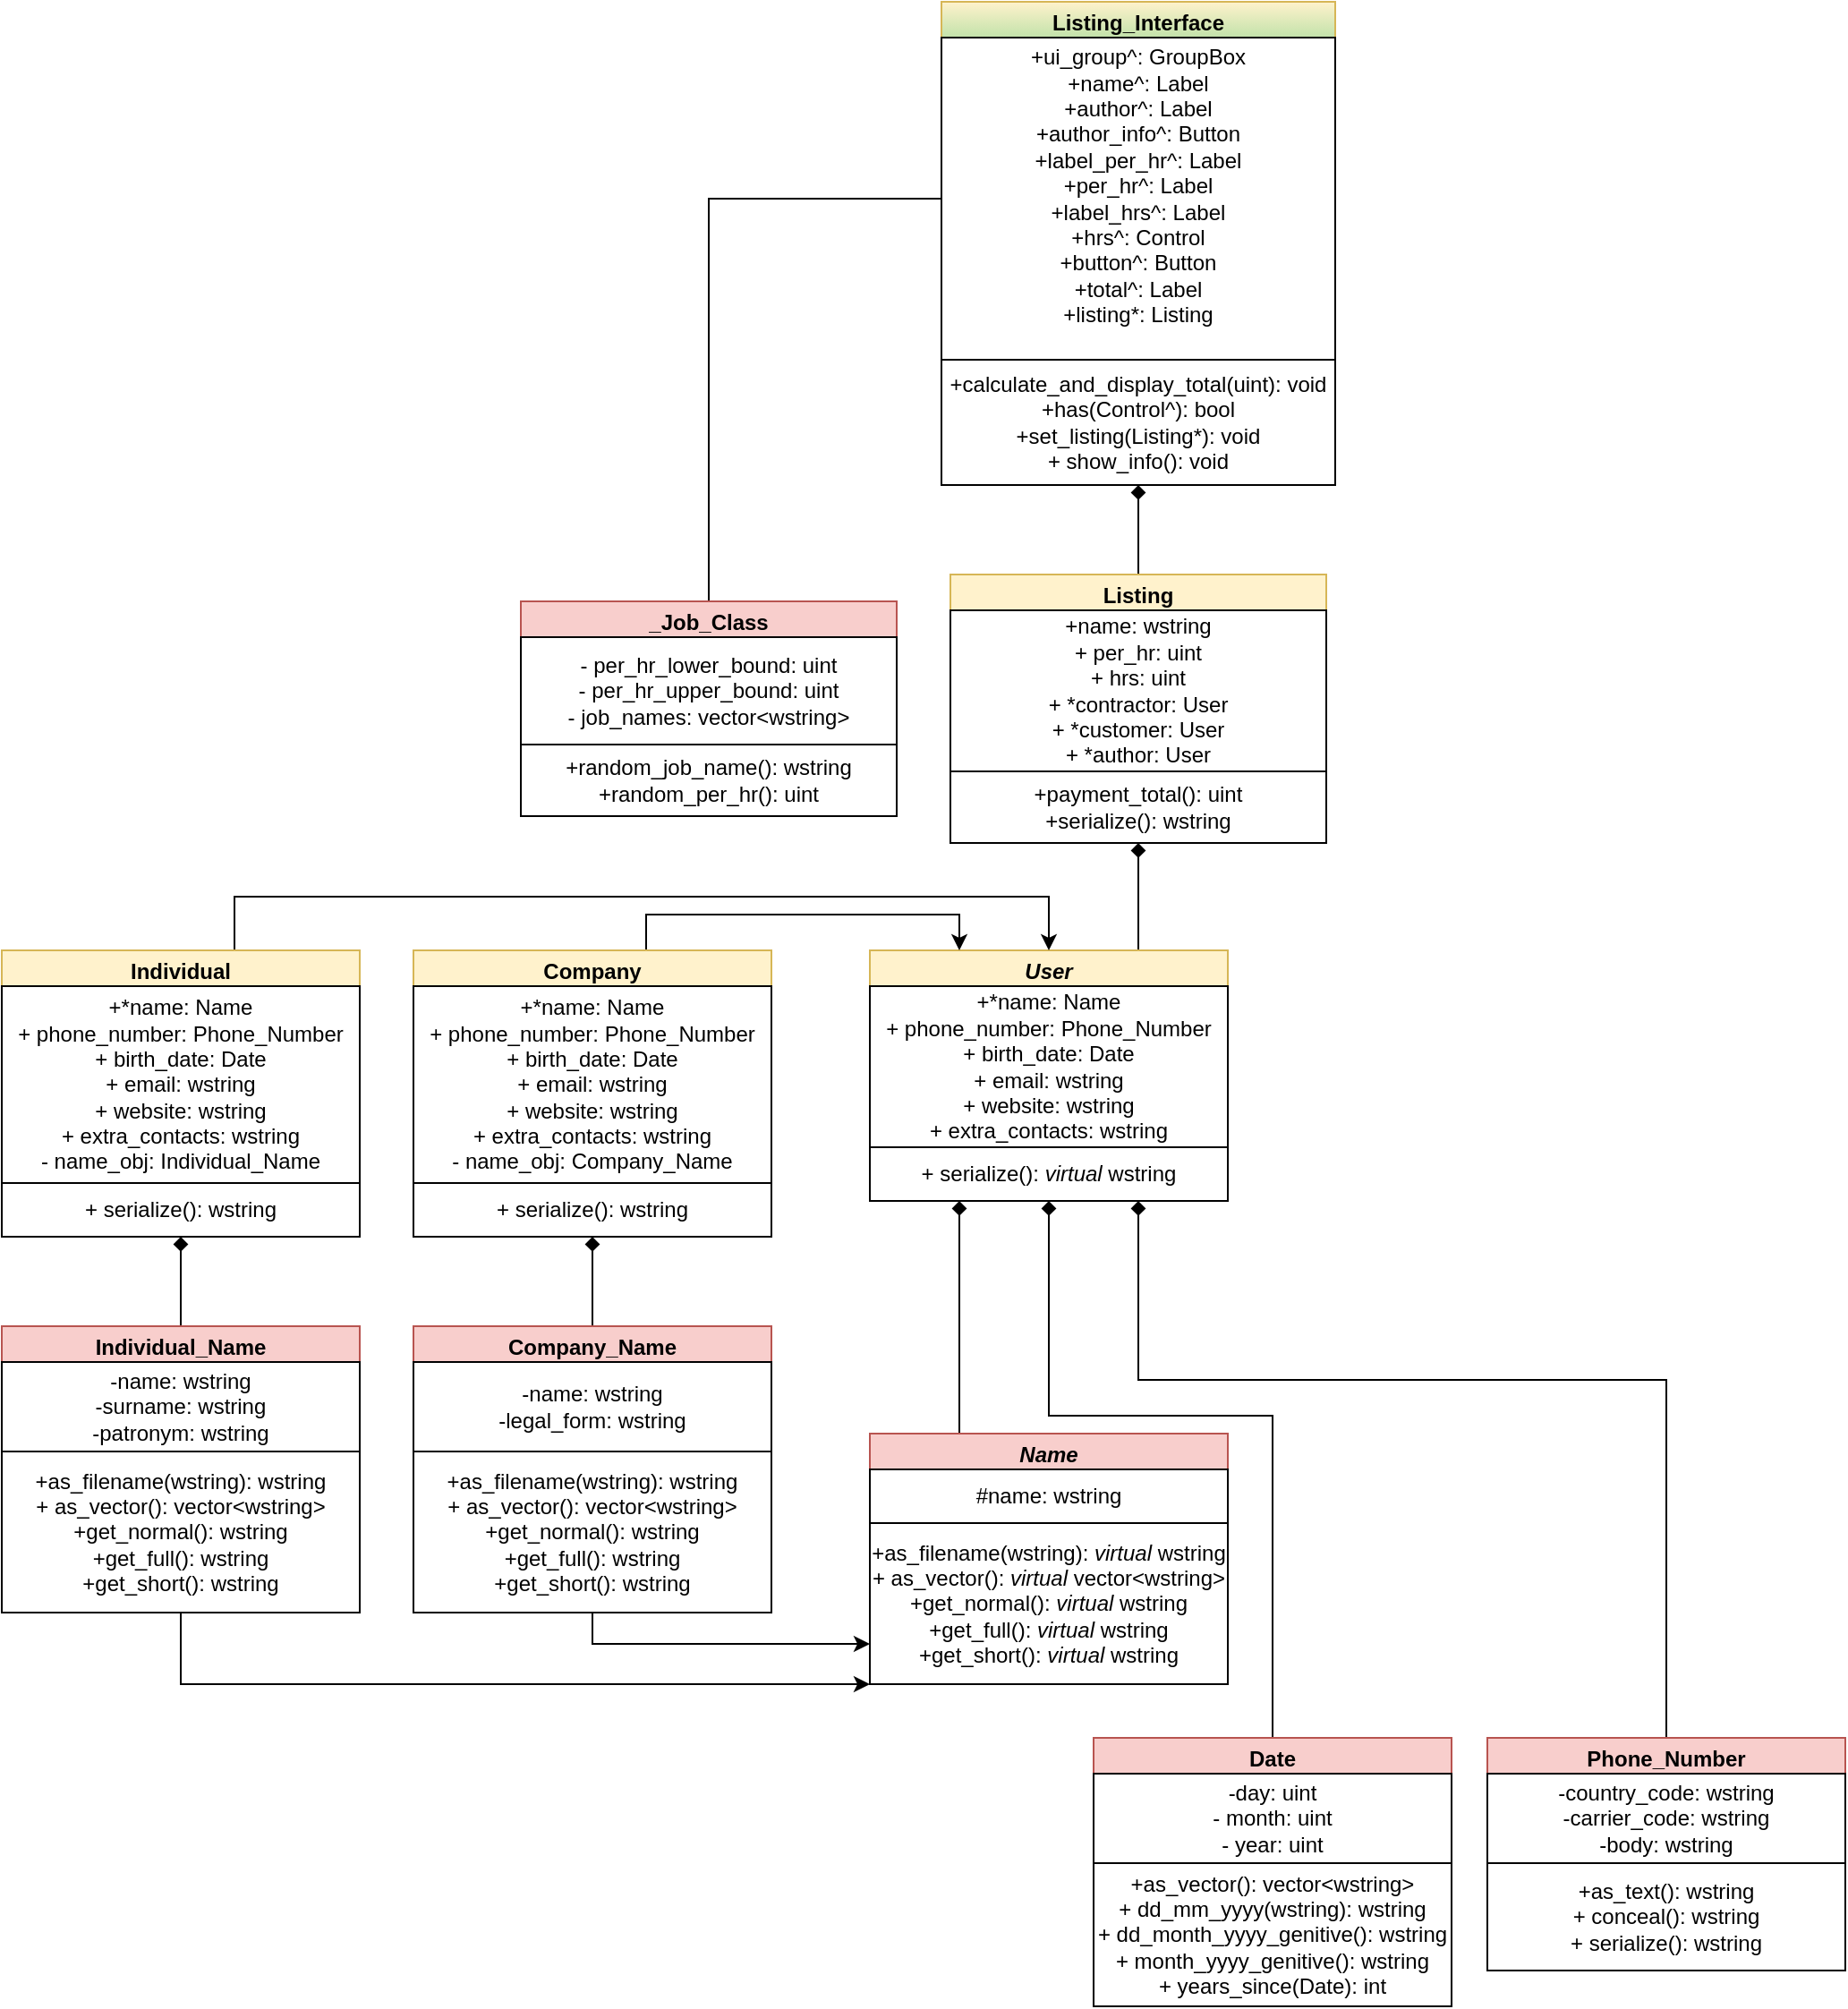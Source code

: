 <mxfile version="27.1.5">
  <diagram name="Page-1" id="qLuV-ipt5zHKdrXihvWw">
    <mxGraphModel dx="1884" dy="1670" grid="1" gridSize="10" guides="1" tooltips="1" connect="1" arrows="1" fold="1" page="1" pageScale="1" pageWidth="850" pageHeight="1100" math="0" shadow="0">
      <root>
        <mxCell id="0" />
        <mxCell id="1" parent="0" />
        <mxCell id="KzQ03IzXrtYMiFFXgTfP-41" style="edgeStyle=orthogonalEdgeStyle;rounded=0;orthogonalLoop=1;jettySize=auto;html=1;exitX=0.25;exitY=0;exitDx=0;exitDy=0;entryX=0.25;entryY=1;entryDx=0;entryDy=0;endArrow=diamond;endFill=1;" edge="1" parent="1" source="KzQ03IzXrtYMiFFXgTfP-1" target="KzQ03IzXrtYMiFFXgTfP-21">
          <mxGeometry relative="1" as="geometry" />
        </mxCell>
        <mxCell id="KzQ03IzXrtYMiFFXgTfP-1" value="&lt;i&gt;Name&lt;/i&gt;" style="swimlane;whiteSpace=wrap;html=1;fillColor=#f8cecc;strokeColor=#b85450;" vertex="1" parent="1">
          <mxGeometry x="325" y="140" width="200" height="140" as="geometry" />
        </mxCell>
        <mxCell id="KzQ03IzXrtYMiFFXgTfP-3" value="&lt;span style=&quot;background-color: transparent; color: light-dark(rgb(0, 0, 0), rgb(255, 255, 255));&quot;&gt;#name: wstring&lt;/span&gt;" style="rounded=0;whiteSpace=wrap;html=1;" vertex="1" parent="KzQ03IzXrtYMiFFXgTfP-1">
          <mxGeometry y="20" width="200" height="30" as="geometry" />
        </mxCell>
        <mxCell id="KzQ03IzXrtYMiFFXgTfP-4" value="+as_filename(wstring): &lt;i&gt;virtual &lt;/i&gt;wstring&lt;div&gt;+ as_vector(): &lt;i&gt;virtual &lt;/i&gt;vector&amp;lt;wstring&amp;gt;&lt;/div&gt;&lt;div&gt;+get_normal(): &lt;i&gt;virtual &lt;/i&gt;wstring&lt;/div&gt;&lt;div&gt;+get_full(): &lt;i&gt;virtual &lt;/i&gt;wstring&lt;/div&gt;&lt;div&gt;+get_short(): &lt;i&gt;virtual &lt;/i&gt;wstring&lt;/div&gt;" style="rounded=0;whiteSpace=wrap;html=1;" vertex="1" parent="KzQ03IzXrtYMiFFXgTfP-1">
          <mxGeometry y="50" width="200" height="90" as="geometry" />
        </mxCell>
        <mxCell id="KzQ03IzXrtYMiFFXgTfP-40" style="edgeStyle=orthogonalEdgeStyle;rounded=0;orthogonalLoop=1;jettySize=auto;html=1;entryX=0.5;entryY=1;entryDx=0;entryDy=0;endArrow=diamond;endFill=1;" edge="1" parent="1" source="KzQ03IzXrtYMiFFXgTfP-5" target="KzQ03IzXrtYMiFFXgTfP-30">
          <mxGeometry relative="1" as="geometry" />
        </mxCell>
        <mxCell id="KzQ03IzXrtYMiFFXgTfP-57" style="edgeStyle=orthogonalEdgeStyle;rounded=0;orthogonalLoop=1;jettySize=auto;html=1;exitX=0.5;exitY=1;exitDx=0;exitDy=0;entryX=0;entryY=1;entryDx=0;entryDy=0;" edge="1" parent="1" source="KzQ03IzXrtYMiFFXgTfP-5" target="KzQ03IzXrtYMiFFXgTfP-1">
          <mxGeometry relative="1" as="geometry">
            <Array as="points">
              <mxPoint x="-60" y="280" />
            </Array>
          </mxGeometry>
        </mxCell>
        <mxCell id="KzQ03IzXrtYMiFFXgTfP-5" value="Individual_Name" style="swimlane;whiteSpace=wrap;html=1;fillColor=#f8cecc;strokeColor=#b85450;" vertex="1" parent="1">
          <mxGeometry x="-160" y="80" width="200" height="160" as="geometry" />
        </mxCell>
        <mxCell id="KzQ03IzXrtYMiFFXgTfP-6" value="&lt;font face=&quot;Helvetica&quot;&gt;&lt;span style=&quot;background-color: transparent; color: light-dark(rgb(0, 0, 0), rgb(255, 255, 255));&quot;&gt;-&lt;/span&gt;&lt;/font&gt;&lt;span style=&quot;background-color: transparent; color: light-dark(rgb(0, 0, 0), rgb(255, 255, 255));&quot;&gt;name: wstring&lt;/span&gt;&lt;div&gt;&lt;span style=&quot;background-color: transparent; color: light-dark(rgb(0, 0, 0), rgb(255, 255, 255));&quot;&gt;-surname: wstring&lt;/span&gt;&lt;/div&gt;&lt;div&gt;&lt;span style=&quot;background-color: transparent; color: light-dark(rgb(0, 0, 0), rgb(255, 255, 255));&quot;&gt;-patronym: wstring&lt;/span&gt;&lt;/div&gt;" style="rounded=0;whiteSpace=wrap;html=1;" vertex="1" parent="KzQ03IzXrtYMiFFXgTfP-5">
          <mxGeometry y="20" width="200" height="50" as="geometry" />
        </mxCell>
        <mxCell id="KzQ03IzXrtYMiFFXgTfP-7" value="+as_filename(wstring): wstring&lt;div&gt;+ as_vector(): vector&amp;lt;wstring&amp;gt;&lt;/div&gt;&lt;div&gt;+get_normal(): wstring&lt;/div&gt;&lt;div&gt;+get_full(): wstring&lt;/div&gt;&lt;div&gt;+get_short(): wstring&lt;/div&gt;" style="rounded=0;whiteSpace=wrap;html=1;" vertex="1" parent="KzQ03IzXrtYMiFFXgTfP-5">
          <mxGeometry y="70" width="200" height="90" as="geometry" />
        </mxCell>
        <mxCell id="KzQ03IzXrtYMiFFXgTfP-56" style="edgeStyle=orthogonalEdgeStyle;rounded=0;orthogonalLoop=1;jettySize=auto;html=1;entryX=0.5;entryY=1;entryDx=0;entryDy=0;endArrow=diamond;endFill=1;" edge="1" parent="1" source="KzQ03IzXrtYMiFFXgTfP-11" target="KzQ03IzXrtYMiFFXgTfP-45">
          <mxGeometry relative="1" as="geometry" />
        </mxCell>
        <mxCell id="KzQ03IzXrtYMiFFXgTfP-58" style="edgeStyle=orthogonalEdgeStyle;rounded=0;orthogonalLoop=1;jettySize=auto;html=1;exitX=0.5;exitY=1;exitDx=0;exitDy=0;entryX=0;entryY=0.75;entryDx=0;entryDy=0;" edge="1" parent="1" source="KzQ03IzXrtYMiFFXgTfP-11" target="KzQ03IzXrtYMiFFXgTfP-4">
          <mxGeometry relative="1" as="geometry">
            <Array as="points">
              <mxPoint x="170" y="258" />
            </Array>
          </mxGeometry>
        </mxCell>
        <mxCell id="KzQ03IzXrtYMiFFXgTfP-11" value="Company_Name" style="swimlane;whiteSpace=wrap;html=1;fillColor=#f8cecc;strokeColor=#b85450;" vertex="1" parent="1">
          <mxGeometry x="70" y="80" width="200" height="160" as="geometry" />
        </mxCell>
        <mxCell id="KzQ03IzXrtYMiFFXgTfP-12" value="&lt;font face=&quot;Helvetica&quot;&gt;&lt;span style=&quot;background-color: transparent; color: light-dark(rgb(0, 0, 0), rgb(255, 255, 255));&quot;&gt;-&lt;/span&gt;&lt;/font&gt;&lt;span style=&quot;background-color: transparent; color: light-dark(rgb(0, 0, 0), rgb(255, 255, 255));&quot;&gt;name: wstring&lt;/span&gt;&lt;div&gt;&lt;span style=&quot;background-color: transparent; color: light-dark(rgb(0, 0, 0), rgb(255, 255, 255));&quot;&gt;-legal_form: wstring&lt;/span&gt;&lt;/div&gt;" style="rounded=0;whiteSpace=wrap;html=1;" vertex="1" parent="KzQ03IzXrtYMiFFXgTfP-11">
          <mxGeometry y="20" width="200" height="50" as="geometry" />
        </mxCell>
        <mxCell id="KzQ03IzXrtYMiFFXgTfP-13" value="+as_filename(wstring): wstring&lt;div&gt;+ as_vector(): vector&amp;lt;wstring&amp;gt;&lt;/div&gt;&lt;div&gt;+get_normal(): wstring&lt;/div&gt;&lt;div&gt;+get_full(): wstring&lt;/div&gt;&lt;div&gt;+get_short(): wstring&lt;/div&gt;" style="rounded=0;whiteSpace=wrap;html=1;" vertex="1" parent="KzQ03IzXrtYMiFFXgTfP-11">
          <mxGeometry y="70" width="200" height="90" as="geometry" />
        </mxCell>
        <mxCell id="KzQ03IzXrtYMiFFXgTfP-60" style="edgeStyle=orthogonalEdgeStyle;rounded=0;orthogonalLoop=1;jettySize=auto;html=1;entryX=0.75;entryY=1;entryDx=0;entryDy=0;endArrow=diamond;endFill=1;" edge="1" parent="1" source="KzQ03IzXrtYMiFFXgTfP-15" target="KzQ03IzXrtYMiFFXgTfP-21">
          <mxGeometry relative="1" as="geometry">
            <Array as="points">
              <mxPoint x="770" y="110" />
              <mxPoint x="475" y="110" />
            </Array>
          </mxGeometry>
        </mxCell>
        <mxCell id="KzQ03IzXrtYMiFFXgTfP-15" value="Phone_Number" style="swimlane;whiteSpace=wrap;html=1;fillColor=#f8cecc;strokeColor=#b85450;" vertex="1" parent="1">
          <mxGeometry x="670" y="310" width="200" height="130" as="geometry" />
        </mxCell>
        <mxCell id="KzQ03IzXrtYMiFFXgTfP-16" value="&lt;span style=&quot;background-color: transparent; color: light-dark(rgb(0, 0, 0), rgb(255, 255, 255));&quot;&gt;-country_code: wstring&lt;/span&gt;&lt;div&gt;&lt;span style=&quot;background-color: transparent; color: light-dark(rgb(0, 0, 0), rgb(255, 255, 255));&quot;&gt;-carrier_code: wstring&lt;/span&gt;&lt;/div&gt;&lt;div&gt;-body: wstring&lt;/div&gt;" style="rounded=0;whiteSpace=wrap;html=1;" vertex="1" parent="KzQ03IzXrtYMiFFXgTfP-15">
          <mxGeometry y="20" width="200" height="50" as="geometry" />
        </mxCell>
        <mxCell id="KzQ03IzXrtYMiFFXgTfP-17" value="+as_text(): wstring&lt;div&gt;+ conceal(): wstring&lt;/div&gt;&lt;div&gt;+ serialize(): wstring&lt;/div&gt;" style="rounded=0;whiteSpace=wrap;html=1;" vertex="1" parent="KzQ03IzXrtYMiFFXgTfP-15">
          <mxGeometry y="70" width="200" height="60" as="geometry" />
        </mxCell>
        <mxCell id="KzQ03IzXrtYMiFFXgTfP-59" style="edgeStyle=orthogonalEdgeStyle;rounded=0;orthogonalLoop=1;jettySize=auto;html=1;entryX=0.5;entryY=1;entryDx=0;entryDy=0;endArrow=diamond;endFill=1;" edge="1" parent="1" source="KzQ03IzXrtYMiFFXgTfP-18" target="KzQ03IzXrtYMiFFXgTfP-21">
          <mxGeometry relative="1" as="geometry">
            <Array as="points">
              <mxPoint x="550" y="130" />
              <mxPoint x="425" y="130" />
            </Array>
          </mxGeometry>
        </mxCell>
        <mxCell id="KzQ03IzXrtYMiFFXgTfP-18" value="Date" style="swimlane;whiteSpace=wrap;html=1;fillColor=#f8cecc;strokeColor=#b85450;" vertex="1" parent="1">
          <mxGeometry x="450" y="310" width="200" height="150" as="geometry" />
        </mxCell>
        <mxCell id="KzQ03IzXrtYMiFFXgTfP-19" value="-day: uint&lt;div&gt;- month: uint&lt;/div&gt;&lt;div&gt;- year: uint&lt;/div&gt;" style="rounded=0;whiteSpace=wrap;html=1;" vertex="1" parent="KzQ03IzXrtYMiFFXgTfP-18">
          <mxGeometry y="20" width="200" height="50" as="geometry" />
        </mxCell>
        <mxCell id="KzQ03IzXrtYMiFFXgTfP-20" value="+as_vector(): vector&amp;lt;wstring&amp;gt;&lt;div&gt;+ dd_mm_yyyy(wstring): wstring&lt;/div&gt;&lt;div&gt;+ dd_month_yyyy_genitive(): wstring&lt;/div&gt;&lt;div&gt;+ month_yyyy_genitive(): wstring&lt;/div&gt;&lt;div&gt;+ years_since(Date): int&lt;/div&gt;" style="rounded=0;whiteSpace=wrap;html=1;" vertex="1" parent="KzQ03IzXrtYMiFFXgTfP-18">
          <mxGeometry y="70" width="200" height="80" as="geometry" />
        </mxCell>
        <mxCell id="KzQ03IzXrtYMiFFXgTfP-65" style="edgeStyle=orthogonalEdgeStyle;rounded=0;orthogonalLoop=1;jettySize=auto;html=1;exitX=0.75;exitY=0;exitDx=0;exitDy=0;entryX=0.5;entryY=1;entryDx=0;entryDy=0;endArrow=diamond;endFill=1;" edge="1" parent="1" source="KzQ03IzXrtYMiFFXgTfP-21" target="KzQ03IzXrtYMiFFXgTfP-61">
          <mxGeometry relative="1" as="geometry" />
        </mxCell>
        <mxCell id="KzQ03IzXrtYMiFFXgTfP-21" value="&lt;i&gt;User&lt;/i&gt;" style="swimlane;whiteSpace=wrap;html=1;fillColor=#fff2cc;strokeColor=#d6b656;" vertex="1" parent="1">
          <mxGeometry x="325" y="-130" width="200" height="140" as="geometry" />
        </mxCell>
        <mxCell id="KzQ03IzXrtYMiFFXgTfP-22" value="&lt;span style=&quot;background-color: transparent; color: light-dark(rgb(0, 0, 0), rgb(255, 255, 255));&quot;&gt;+*name: Name&lt;/span&gt;&lt;div&gt;&lt;span style=&quot;background-color: transparent; color: light-dark(rgb(0, 0, 0), rgb(255, 255, 255));&quot;&gt;+ phone_number: Phone_Number&lt;/span&gt;&lt;/div&gt;&lt;div&gt;&lt;span style=&quot;background-color: transparent; color: light-dark(rgb(0, 0, 0), rgb(255, 255, 255));&quot;&gt;+ birth_date: Date&lt;/span&gt;&lt;/div&gt;&lt;div&gt;&lt;span style=&quot;background-color: transparent; color: light-dark(rgb(0, 0, 0), rgb(255, 255, 255));&quot;&gt;+ email: wstring&lt;/span&gt;&lt;/div&gt;&lt;div&gt;&lt;span style=&quot;background-color: transparent; color: light-dark(rgb(0, 0, 0), rgb(255, 255, 255));&quot;&gt;+ website: wstring&lt;/span&gt;&lt;/div&gt;&lt;div&gt;&lt;span style=&quot;background-color: transparent; color: light-dark(rgb(0, 0, 0), rgb(255, 255, 255));&quot;&gt;+ extra_contacts: wstring&lt;/span&gt;&lt;/div&gt;" style="rounded=0;whiteSpace=wrap;html=1;" vertex="1" parent="KzQ03IzXrtYMiFFXgTfP-21">
          <mxGeometry y="20" width="200" height="90" as="geometry" />
        </mxCell>
        <mxCell id="KzQ03IzXrtYMiFFXgTfP-23" value="+ serialize(): &lt;i&gt;virtual&lt;/i&gt;&amp;nbsp;wstring" style="rounded=0;whiteSpace=wrap;html=1;" vertex="1" parent="KzQ03IzXrtYMiFFXgTfP-21">
          <mxGeometry y="110" width="200" height="30" as="geometry" />
        </mxCell>
        <mxCell id="KzQ03IzXrtYMiFFXgTfP-54" style="edgeStyle=orthogonalEdgeStyle;rounded=0;orthogonalLoop=1;jettySize=auto;html=1;entryX=0.5;entryY=0;entryDx=0;entryDy=0;" edge="1" parent="1" source="KzQ03IzXrtYMiFFXgTfP-30" target="KzQ03IzXrtYMiFFXgTfP-21">
          <mxGeometry relative="1" as="geometry">
            <Array as="points">
              <mxPoint x="-30" y="-160" />
              <mxPoint x="425" y="-160" />
            </Array>
          </mxGeometry>
        </mxCell>
        <mxCell id="KzQ03IzXrtYMiFFXgTfP-30" value="Individual" style="swimlane;whiteSpace=wrap;html=1;fillColor=#fff2cc;strokeColor=#d6b656;" vertex="1" parent="1">
          <mxGeometry x="-160" y="-130" width="200" height="160" as="geometry" />
        </mxCell>
        <mxCell id="KzQ03IzXrtYMiFFXgTfP-31" value="&lt;span style=&quot;background-color: transparent; color: light-dark(rgb(0, 0, 0), rgb(255, 255, 255));&quot;&gt;+*name: Name&lt;/span&gt;&lt;div&gt;&lt;span style=&quot;background-color: transparent; color: light-dark(rgb(0, 0, 0), rgb(255, 255, 255));&quot;&gt;+ phone_number: Phone_Number&lt;/span&gt;&lt;/div&gt;&lt;div&gt;&lt;span style=&quot;background-color: transparent; color: light-dark(rgb(0, 0, 0), rgb(255, 255, 255));&quot;&gt;+ birth_date: Date&lt;/span&gt;&lt;/div&gt;&lt;div&gt;&lt;span style=&quot;background-color: transparent; color: light-dark(rgb(0, 0, 0), rgb(255, 255, 255));&quot;&gt;+ email: wstring&lt;/span&gt;&lt;/div&gt;&lt;div&gt;&lt;span style=&quot;background-color: transparent; color: light-dark(rgb(0, 0, 0), rgb(255, 255, 255));&quot;&gt;+ website: wstring&lt;/span&gt;&lt;/div&gt;&lt;div&gt;&lt;span style=&quot;background-color: transparent; color: light-dark(rgb(0, 0, 0), rgb(255, 255, 255));&quot;&gt;+ extra_contacts: wstring&lt;/span&gt;&lt;/div&gt;&lt;div&gt;&lt;span style=&quot;background-color: transparent; color: light-dark(rgb(0, 0, 0), rgb(255, 255, 255));&quot;&gt;- name_obj: Individual_Name&lt;/span&gt;&lt;/div&gt;" style="rounded=0;whiteSpace=wrap;html=1;" vertex="1" parent="KzQ03IzXrtYMiFFXgTfP-30">
          <mxGeometry y="20" width="200" height="110" as="geometry" />
        </mxCell>
        <mxCell id="KzQ03IzXrtYMiFFXgTfP-32" value="+ serialize(): wstring" style="rounded=0;whiteSpace=wrap;html=1;" vertex="1" parent="KzQ03IzXrtYMiFFXgTfP-30">
          <mxGeometry y="130" width="200" height="30" as="geometry" />
        </mxCell>
        <mxCell id="KzQ03IzXrtYMiFFXgTfP-53" style="edgeStyle=orthogonalEdgeStyle;rounded=0;orthogonalLoop=1;jettySize=auto;html=1;entryX=0.25;entryY=0;entryDx=0;entryDy=0;" edge="1" parent="1" source="KzQ03IzXrtYMiFFXgTfP-45" target="KzQ03IzXrtYMiFFXgTfP-21">
          <mxGeometry relative="1" as="geometry">
            <Array as="points">
              <mxPoint x="200" y="-150" />
              <mxPoint x="375" y="-150" />
            </Array>
          </mxGeometry>
        </mxCell>
        <mxCell id="KzQ03IzXrtYMiFFXgTfP-45" value="Company" style="swimlane;whiteSpace=wrap;html=1;fillColor=#fff2cc;strokeColor=#d6b656;" vertex="1" parent="1">
          <mxGeometry x="70" y="-130" width="200" height="160" as="geometry" />
        </mxCell>
        <mxCell id="KzQ03IzXrtYMiFFXgTfP-46" value="&lt;span style=&quot;background-color: transparent; color: light-dark(rgb(0, 0, 0), rgb(255, 255, 255));&quot;&gt;+*name: Name&lt;/span&gt;&lt;div&gt;&lt;span style=&quot;background-color: transparent; color: light-dark(rgb(0, 0, 0), rgb(255, 255, 255));&quot;&gt;+ phone_number: Phone_Number&lt;/span&gt;&lt;/div&gt;&lt;div&gt;&lt;span style=&quot;background-color: transparent; color: light-dark(rgb(0, 0, 0), rgb(255, 255, 255));&quot;&gt;+ birth_date: Date&lt;/span&gt;&lt;/div&gt;&lt;div&gt;&lt;span style=&quot;background-color: transparent; color: light-dark(rgb(0, 0, 0), rgb(255, 255, 255));&quot;&gt;+ email: wstring&lt;/span&gt;&lt;/div&gt;&lt;div&gt;&lt;span style=&quot;background-color: transparent; color: light-dark(rgb(0, 0, 0), rgb(255, 255, 255));&quot;&gt;+ website: wstring&lt;/span&gt;&lt;/div&gt;&lt;div&gt;&lt;span style=&quot;background-color: transparent; color: light-dark(rgb(0, 0, 0), rgb(255, 255, 255));&quot;&gt;+ extra_contacts: wstring&lt;/span&gt;&lt;/div&gt;&lt;div&gt;&lt;span style=&quot;background-color: transparent; color: light-dark(rgb(0, 0, 0), rgb(255, 255, 255));&quot;&gt;- name_obj: Company_Name&lt;/span&gt;&lt;/div&gt;" style="rounded=0;whiteSpace=wrap;html=1;" vertex="1" parent="KzQ03IzXrtYMiFFXgTfP-45">
          <mxGeometry y="20" width="200" height="110" as="geometry" />
        </mxCell>
        <mxCell id="KzQ03IzXrtYMiFFXgTfP-47" value="+ serialize(): wstring" style="rounded=0;whiteSpace=wrap;html=1;" vertex="1" parent="KzQ03IzXrtYMiFFXgTfP-45">
          <mxGeometry y="130" width="200" height="30" as="geometry" />
        </mxCell>
        <mxCell id="KzQ03IzXrtYMiFFXgTfP-74" style="edgeStyle=orthogonalEdgeStyle;rounded=0;orthogonalLoop=1;jettySize=auto;html=1;entryX=0.5;entryY=1;entryDx=0;entryDy=0;endArrow=diamond;endFill=1;" edge="1" parent="1" source="KzQ03IzXrtYMiFFXgTfP-61" target="KzQ03IzXrtYMiFFXgTfP-71">
          <mxGeometry relative="1" as="geometry" />
        </mxCell>
        <mxCell id="KzQ03IzXrtYMiFFXgTfP-61" value="Listing" style="swimlane;whiteSpace=wrap;html=1;fillColor=#fff2cc;strokeColor=#d6b656;" vertex="1" parent="1">
          <mxGeometry x="370" y="-340" width="210" height="150" as="geometry" />
        </mxCell>
        <mxCell id="KzQ03IzXrtYMiFFXgTfP-62" value="&lt;span style=&quot;background-color: transparent; color: light-dark(rgb(0, 0, 0), rgb(255, 255, 255));&quot;&gt;+name: wstring&lt;/span&gt;&lt;div&gt;&lt;span style=&quot;background-color: transparent; color: light-dark(rgb(0, 0, 0), rgb(255, 255, 255));&quot;&gt;+ per_hr: uint&lt;/span&gt;&lt;/div&gt;&lt;div&gt;&lt;span style=&quot;background-color: transparent; color: light-dark(rgb(0, 0, 0), rgb(255, 255, 255));&quot;&gt;+ hrs: uint&lt;/span&gt;&lt;/div&gt;&lt;div&gt;&lt;span style=&quot;background-color: transparent; color: light-dark(rgb(0, 0, 0), rgb(255, 255, 255));&quot;&gt;+ *contractor: User&lt;/span&gt;&lt;/div&gt;&lt;div&gt;&lt;span style=&quot;background-color: transparent; color: light-dark(rgb(0, 0, 0), rgb(255, 255, 255));&quot;&gt;+ *customer: User&lt;/span&gt;&lt;/div&gt;&lt;div&gt;&lt;span style=&quot;background-color: transparent; color: light-dark(rgb(0, 0, 0), rgb(255, 255, 255));&quot;&gt;+ *author: User&lt;/span&gt;&lt;/div&gt;" style="rounded=0;whiteSpace=wrap;html=1;" vertex="1" parent="KzQ03IzXrtYMiFFXgTfP-61">
          <mxGeometry y="20" width="210" height="90" as="geometry" />
        </mxCell>
        <mxCell id="KzQ03IzXrtYMiFFXgTfP-63" value="+payment_total(): uint&lt;div&gt;+serialize(): wstring&lt;/div&gt;" style="rounded=0;whiteSpace=wrap;html=1;" vertex="1" parent="KzQ03IzXrtYMiFFXgTfP-61">
          <mxGeometry y="110" width="210" height="40" as="geometry" />
        </mxCell>
        <mxCell id="KzQ03IzXrtYMiFFXgTfP-73" style="edgeStyle=orthogonalEdgeStyle;rounded=0;orthogonalLoop=1;jettySize=auto;html=1;entryX=0;entryY=0.5;entryDx=0;entryDy=0;exitX=0.5;exitY=0;exitDx=0;exitDy=0;endArrow=none;startFill=0;" edge="1" parent="1" source="KzQ03IzXrtYMiFFXgTfP-66" target="KzQ03IzXrtYMiFFXgTfP-70">
          <mxGeometry relative="1" as="geometry">
            <Array as="points">
              <mxPoint x="235" y="-550" />
            </Array>
          </mxGeometry>
        </mxCell>
        <mxCell id="KzQ03IzXrtYMiFFXgTfP-66" value="_Job_Class" style="swimlane;whiteSpace=wrap;html=1;fillColor=#f8cecc;strokeColor=#b85450;" vertex="1" parent="1">
          <mxGeometry x="130" y="-325" width="210" height="120" as="geometry" />
        </mxCell>
        <mxCell id="KzQ03IzXrtYMiFFXgTfP-67" value="- per_hr_lower_bound: uint&lt;div&gt;- per_hr_upper_bound: uint&lt;/div&gt;&lt;div&gt;- job_names: vector&amp;lt;wstring&amp;gt;&lt;/div&gt;" style="rounded=0;whiteSpace=wrap;html=1;" vertex="1" parent="KzQ03IzXrtYMiFFXgTfP-66">
          <mxGeometry y="20" width="210" height="60" as="geometry" />
        </mxCell>
        <mxCell id="KzQ03IzXrtYMiFFXgTfP-68" value="+random_job_name(): wstring&lt;div&gt;+random_per_hr(): uint&lt;/div&gt;" style="rounded=0;whiteSpace=wrap;html=1;" vertex="1" parent="KzQ03IzXrtYMiFFXgTfP-66">
          <mxGeometry y="80" width="210" height="40" as="geometry" />
        </mxCell>
        <mxCell id="KzQ03IzXrtYMiFFXgTfP-69" value="Listing_Interface" style="swimlane;whiteSpace=wrap;html=1;fillColor=#fff2cc;strokeColor=#d6b656;gradientColor=#B9E0A5;" vertex="1" parent="1">
          <mxGeometry x="365" y="-660" width="220" height="270" as="geometry" />
        </mxCell>
        <mxCell id="KzQ03IzXrtYMiFFXgTfP-70" value="+ui_group^: GroupBox&lt;div&gt;+name^: Label&lt;/div&gt;&lt;div&gt;+author^: Label&lt;/div&gt;&lt;div&gt;+author_info^: Button&lt;/div&gt;&lt;div&gt;+label_per_hr^: Label&lt;/div&gt;&lt;div&gt;+per_hr^: Label&lt;/div&gt;&lt;div&gt;+label_hrs^: Label&lt;/div&gt;&lt;div&gt;+hrs^: Control&lt;/div&gt;&lt;div&gt;+button^: Button&lt;/div&gt;&lt;div&gt;+total^: Label&lt;/div&gt;&lt;div&gt;+listing*: Listing&lt;/div&gt;&lt;div&gt;&lt;br&gt;&lt;/div&gt;" style="rounded=0;whiteSpace=wrap;html=1;" vertex="1" parent="KzQ03IzXrtYMiFFXgTfP-69">
          <mxGeometry y="20" width="220" height="180" as="geometry" />
        </mxCell>
        <mxCell id="KzQ03IzXrtYMiFFXgTfP-71" value="+calculate_and_display_total(uint): void&lt;div&gt;+has(Control^): bool&lt;/div&gt;&lt;div&gt;+set_listing(Listing*): void&lt;/div&gt;&lt;div&gt;+ show_info(): void&lt;/div&gt;" style="rounded=0;whiteSpace=wrap;html=1;" vertex="1" parent="KzQ03IzXrtYMiFFXgTfP-69">
          <mxGeometry y="200" width="220" height="70" as="geometry" />
        </mxCell>
      </root>
    </mxGraphModel>
  </diagram>
</mxfile>
